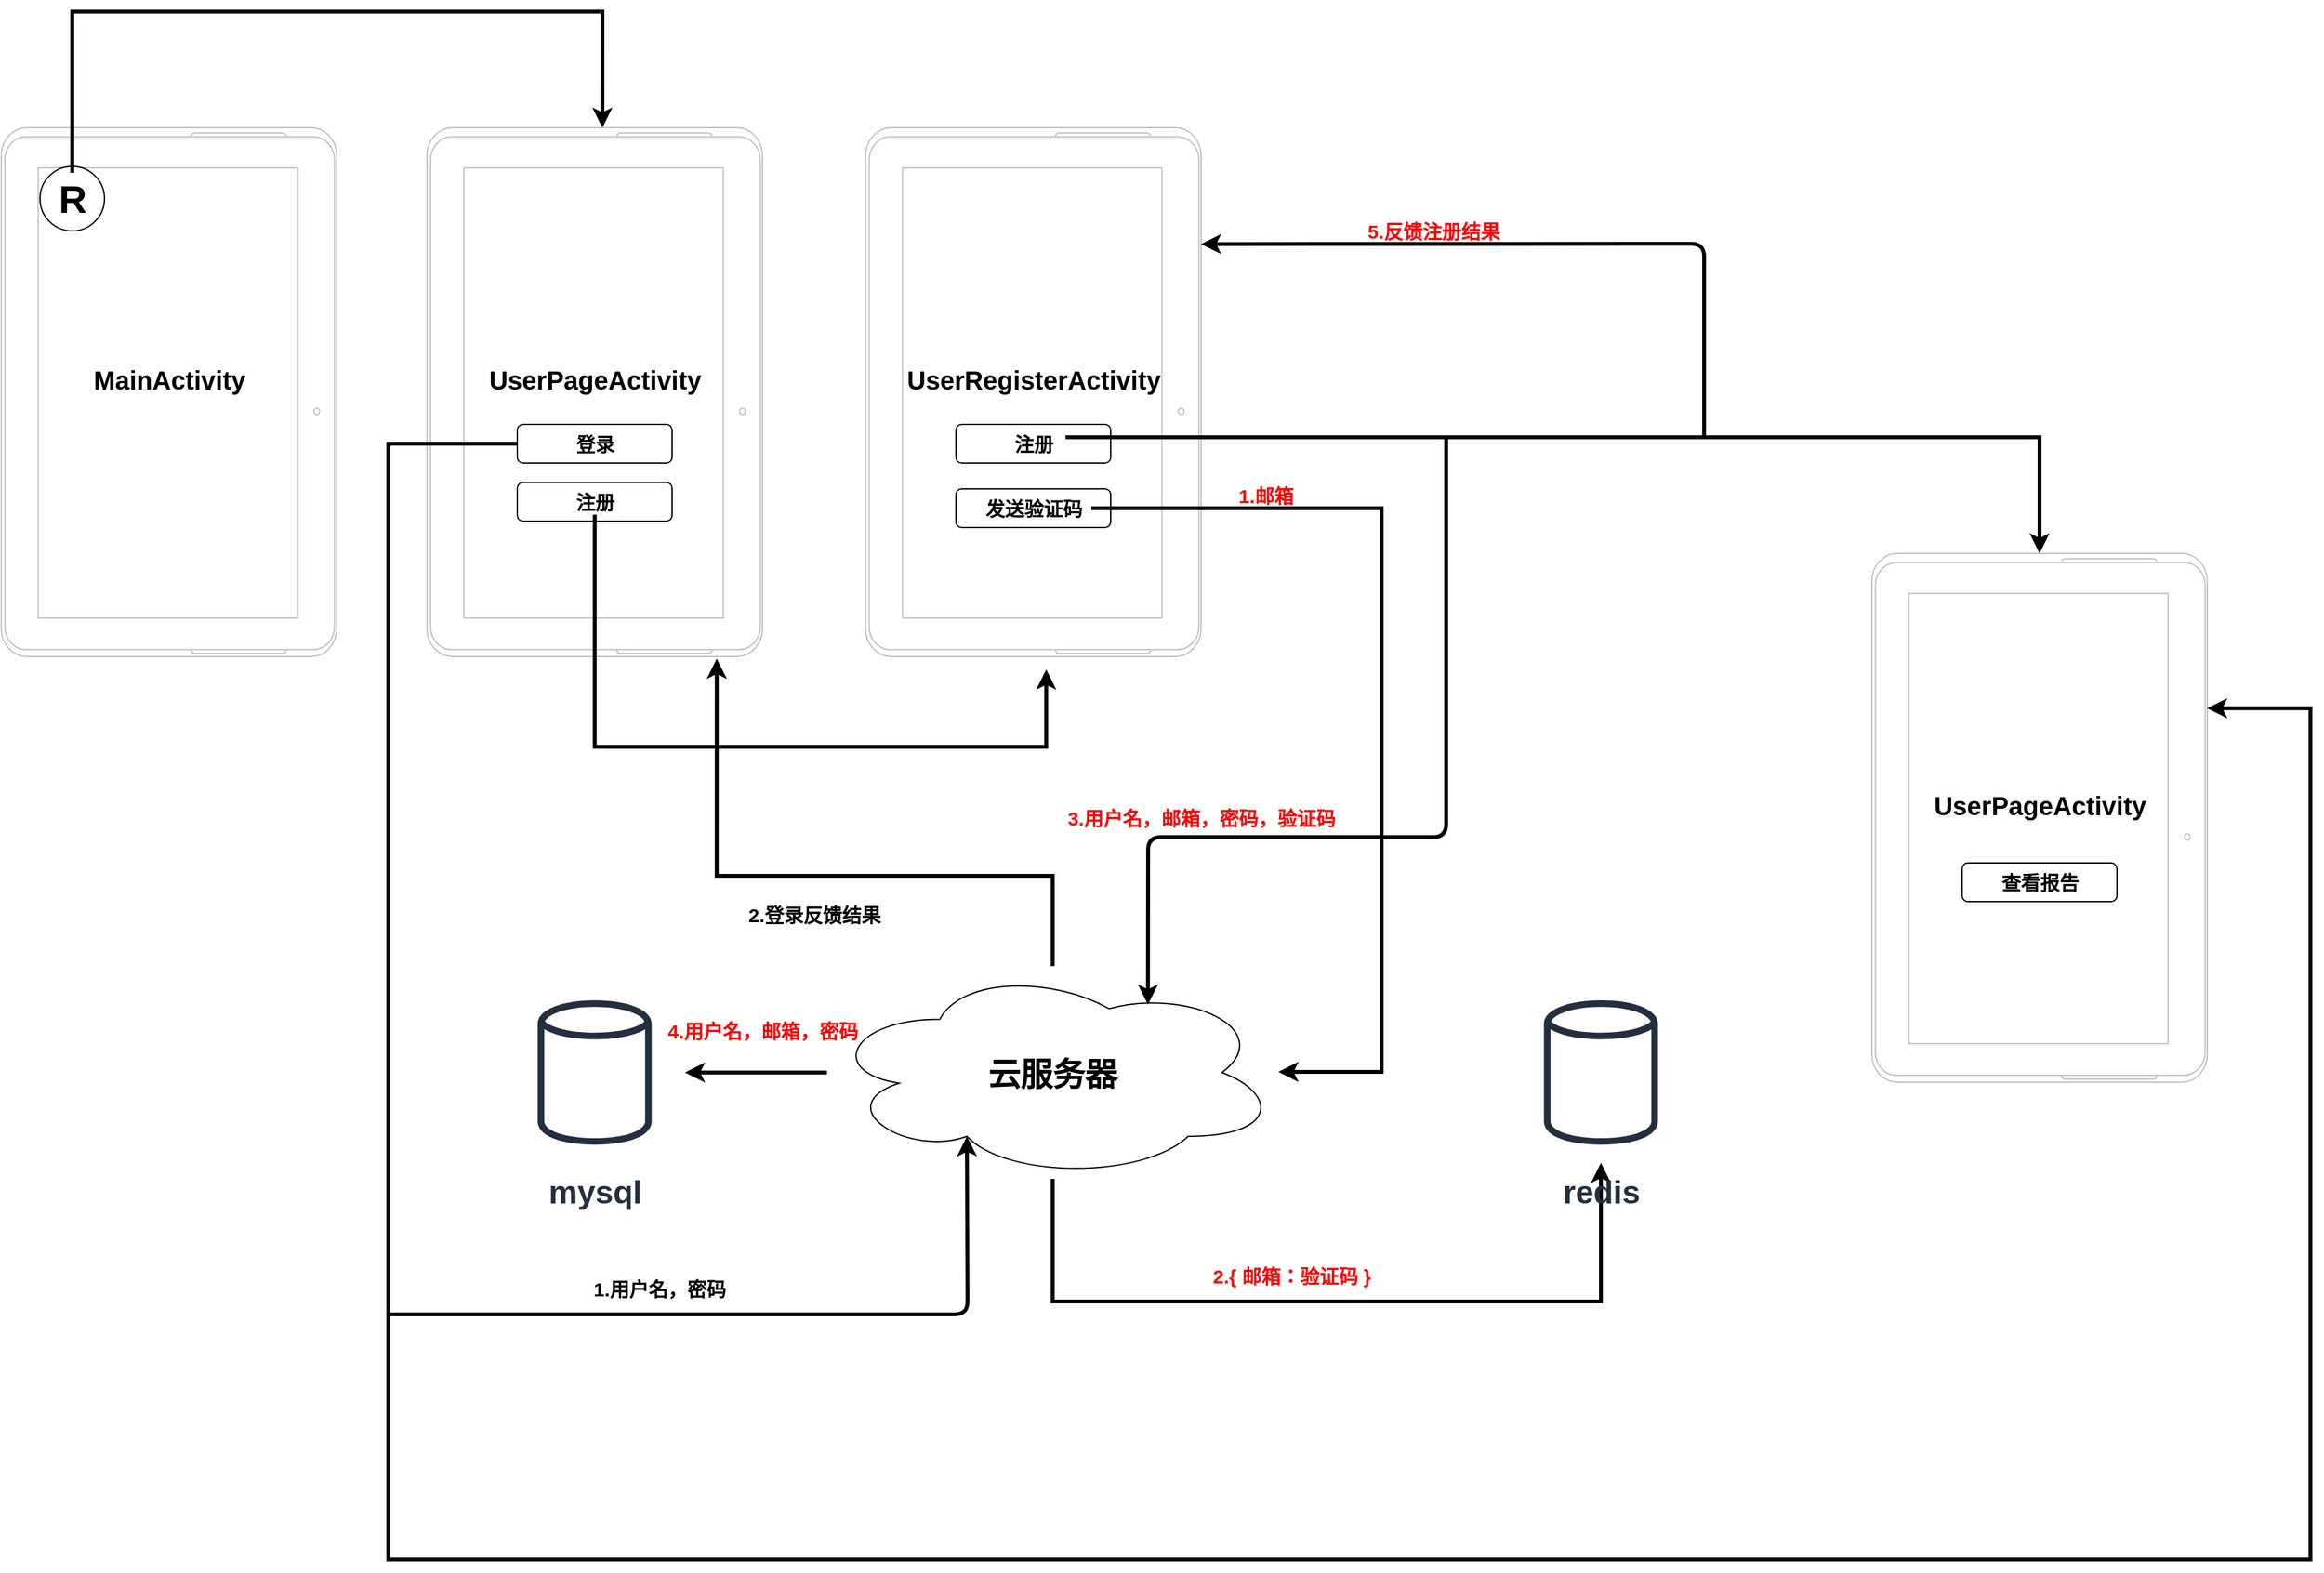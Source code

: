 <mxfile version="14.1.1" type="github">
  <diagram id="mDZLRjDJ_hvgON_GbtkW" name="Page-1">
    <mxGraphModel dx="3197" dy="1270" grid="1" gridSize="10" guides="1" tooltips="1" connect="1" arrows="1" fold="1" page="1" pageScale="1" pageWidth="827" pageHeight="1169" math="0" shadow="0">
      <root>
        <mxCell id="0" />
        <mxCell id="1" parent="0" />
        <mxCell id="J_rocCRcKPg6Xyfqivn3-7" value="" style="group" parent="1" vertex="1" connectable="0">
          <mxGeometry x="-770" y="310" width="260" height="410" as="geometry" />
        </mxCell>
        <mxCell id="J_rocCRcKPg6Xyfqivn3-1" value="" style="verticalLabelPosition=bottom;verticalAlign=top;html=1;shadow=0;dashed=0;strokeWidth=1;shape=mxgraph.android.tab2;strokeColor=#c0c0c0;" parent="J_rocCRcKPg6Xyfqivn3-7" vertex="1">
          <mxGeometry width="260" height="410" as="geometry" />
        </mxCell>
        <mxCell id="J_rocCRcKPg6Xyfqivn3-3" value="&lt;font style=&quot;vertical-align: inherit; font-size: 20px;&quot;&gt;&lt;font style=&quot;vertical-align: inherit; font-size: 20px;&quot;&gt;&lt;font style=&quot;vertical-align: inherit; font-size: 20px;&quot;&gt;&lt;font style=&quot;vertical-align: inherit; font-size: 20px;&quot;&gt;MainActivity&lt;/font&gt;&lt;/font&gt;&lt;/font&gt;&lt;/font&gt;" style="text;html=1;resizable=0;autosize=1;align=center;verticalAlign=middle;points=[];fillColor=none;strokeColor=none;rounded=0;fontStyle=1;fontSize=20;" parent="J_rocCRcKPg6Xyfqivn3-7" vertex="1">
          <mxGeometry x="65" y="180" width="130" height="30" as="geometry" />
        </mxCell>
        <mxCell id="J_rocCRcKPg6Xyfqivn3-4" value="" style="ellipse;whiteSpace=wrap;html=1;aspect=fixed;fontSize=20;" parent="J_rocCRcKPg6Xyfqivn3-7" vertex="1">
          <mxGeometry x="30" y="30" width="50" height="50" as="geometry" />
        </mxCell>
        <mxCell id="J_rocCRcKPg6Xyfqivn3-5" value="&lt;font style=&quot;vertical-align: inherit; font-size: 30px;&quot;&gt;&lt;font style=&quot;vertical-align: inherit; font-size: 30px;&quot;&gt;&lt;font style=&quot;vertical-align: inherit; font-size: 30px;&quot;&gt;&lt;font style=&quot;vertical-align: inherit; font-size: 30px;&quot;&gt;&lt;font style=&quot;vertical-align: inherit; font-size: 30px;&quot;&gt;&lt;font style=&quot;vertical-align: inherit; font-size: 30px;&quot;&gt;&lt;font style=&quot;vertical-align: inherit; font-size: 30px;&quot;&gt;&lt;font style=&quot;vertical-align: inherit; font-size: 30px;&quot;&gt;R&lt;/font&gt;&lt;/font&gt;&lt;/font&gt;&lt;/font&gt;&lt;/font&gt;&lt;/font&gt;&lt;/font&gt;&lt;/font&gt;" style="text;html=1;resizable=0;autosize=1;align=center;verticalAlign=middle;points=[];fillColor=none;strokeColor=none;rounded=0;fontSize=30;fontStyle=1" parent="J_rocCRcKPg6Xyfqivn3-7" vertex="1">
          <mxGeometry x="35" y="35" width="40" height="40" as="geometry" />
        </mxCell>
        <mxCell id="JdTl2YU2nar3yQbTGPbS-1" value="" style="group" vertex="1" connectable="0" parent="1">
          <mxGeometry x="-440" y="310" width="260" height="410" as="geometry" />
        </mxCell>
        <mxCell id="JdTl2YU2nar3yQbTGPbS-2" value="" style="verticalLabelPosition=bottom;verticalAlign=top;html=1;shadow=0;dashed=0;strokeWidth=1;shape=mxgraph.android.tab2;strokeColor=#c0c0c0;" vertex="1" parent="JdTl2YU2nar3yQbTGPbS-1">
          <mxGeometry width="260" height="410" as="geometry" />
        </mxCell>
        <mxCell id="JdTl2YU2nar3yQbTGPbS-3" value="&lt;font style=&quot;vertical-align: inherit ; font-size: 20px&quot;&gt;&lt;font style=&quot;vertical-align: inherit ; font-size: 20px&quot;&gt;&lt;font style=&quot;vertical-align: inherit ; font-size: 20px&quot;&gt;&lt;font style=&quot;vertical-align: inherit ; font-size: 20px&quot;&gt;UserPageActivity&lt;/font&gt;&lt;/font&gt;&lt;/font&gt;&lt;/font&gt;" style="text;html=1;resizable=0;autosize=1;align=center;verticalAlign=middle;points=[];fillColor=none;strokeColor=none;rounded=0;fontStyle=1;fontSize=20;" vertex="1" parent="JdTl2YU2nar3yQbTGPbS-1">
          <mxGeometry x="40" y="180" width="180" height="30" as="geometry" />
        </mxCell>
        <mxCell id="JdTl2YU2nar3yQbTGPbS-8" value="" style="group" vertex="1" connectable="0" parent="JdTl2YU2nar3yQbTGPbS-1">
          <mxGeometry x="70" y="230" width="120" height="30" as="geometry" />
        </mxCell>
        <mxCell id="JdTl2YU2nar3yQbTGPbS-6" value="" style="rounded=1;whiteSpace=wrap;html=1;" vertex="1" parent="JdTl2YU2nar3yQbTGPbS-8">
          <mxGeometry width="120" height="30" as="geometry" />
        </mxCell>
        <mxCell id="JdTl2YU2nar3yQbTGPbS-7" value="&lt;b&gt;&lt;font style=&quot;font-size: 15px&quot;&gt;登录&lt;/font&gt;&lt;/b&gt;" style="text;html=1;resizable=0;autosize=1;align=center;verticalAlign=middle;points=[];fillColor=none;strokeColor=none;rounded=0;" vertex="1" parent="JdTl2YU2nar3yQbTGPbS-8">
          <mxGeometry x="35" y="5" width="50" height="20" as="geometry" />
        </mxCell>
        <mxCell id="JdTl2YU2nar3yQbTGPbS-9" value="" style="group" vertex="1" connectable="0" parent="JdTl2YU2nar3yQbTGPbS-1">
          <mxGeometry x="70" y="275" width="120" height="30" as="geometry" />
        </mxCell>
        <mxCell id="JdTl2YU2nar3yQbTGPbS-10" value="" style="rounded=1;whiteSpace=wrap;html=1;" vertex="1" parent="JdTl2YU2nar3yQbTGPbS-9">
          <mxGeometry width="120" height="30" as="geometry" />
        </mxCell>
        <mxCell id="JdTl2YU2nar3yQbTGPbS-11" value="&lt;b&gt;&lt;font style=&quot;font-size: 15px&quot;&gt;注册&lt;/font&gt;&lt;/b&gt;" style="text;html=1;resizable=0;autosize=1;align=center;verticalAlign=middle;points=[];fillColor=none;strokeColor=none;rounded=0;" vertex="1" parent="JdTl2YU2nar3yQbTGPbS-9">
          <mxGeometry x="35" y="5" width="50" height="20" as="geometry" />
        </mxCell>
        <mxCell id="JdTl2YU2nar3yQbTGPbS-13" style="edgeStyle=orthogonalEdgeStyle;rounded=0;orthogonalLoop=1;jettySize=auto;html=1;entryX=0.523;entryY=0;entryDx=0;entryDy=0;entryPerimeter=0;strokeWidth=3;" edge="1" parent="1" source="J_rocCRcKPg6Xyfqivn3-5" target="JdTl2YU2nar3yQbTGPbS-2">
          <mxGeometry relative="1" as="geometry">
            <Array as="points">
              <mxPoint x="-715" y="220" />
              <mxPoint x="-304" y="220" />
            </Array>
          </mxGeometry>
        </mxCell>
        <mxCell id="JdTl2YU2nar3yQbTGPbS-14" value="" style="group" vertex="1" connectable="0" parent="1">
          <mxGeometry x="-100" y="310" width="260" height="410" as="geometry" />
        </mxCell>
        <mxCell id="JdTl2YU2nar3yQbTGPbS-15" value="" style="verticalLabelPosition=bottom;verticalAlign=top;html=1;shadow=0;dashed=0;strokeWidth=1;shape=mxgraph.android.tab2;strokeColor=#c0c0c0;" vertex="1" parent="JdTl2YU2nar3yQbTGPbS-14">
          <mxGeometry width="260" height="410" as="geometry" />
        </mxCell>
        <mxCell id="JdTl2YU2nar3yQbTGPbS-16" value="&lt;font style=&quot;vertical-align: inherit ; font-size: 20px&quot;&gt;&lt;font style=&quot;vertical-align: inherit ; font-size: 20px&quot;&gt;&lt;font style=&quot;vertical-align: inherit ; font-size: 20px&quot;&gt;&lt;font style=&quot;vertical-align: inherit ; font-size: 20px&quot;&gt;UserRegisterActivity&lt;/font&gt;&lt;/font&gt;&lt;/font&gt;&lt;/font&gt;" style="text;html=1;resizable=0;autosize=1;align=center;verticalAlign=middle;points=[];fillColor=none;strokeColor=none;rounded=0;fontStyle=1;fontSize=20;" vertex="1" parent="JdTl2YU2nar3yQbTGPbS-14">
          <mxGeometry x="25" y="180" width="210" height="30" as="geometry" />
        </mxCell>
        <mxCell id="JdTl2YU2nar3yQbTGPbS-19" value="" style="group" vertex="1" connectable="0" parent="JdTl2YU2nar3yQbTGPbS-14">
          <mxGeometry x="70" y="230" width="120" height="30" as="geometry" />
        </mxCell>
        <mxCell id="JdTl2YU2nar3yQbTGPbS-20" value="" style="rounded=1;whiteSpace=wrap;html=1;" vertex="1" parent="JdTl2YU2nar3yQbTGPbS-19">
          <mxGeometry width="120" height="30" as="geometry" />
        </mxCell>
        <mxCell id="JdTl2YU2nar3yQbTGPbS-21" value="&lt;b&gt;&lt;font style=&quot;font-size: 15px&quot;&gt;注册&lt;/font&gt;&lt;/b&gt;" style="text;html=1;resizable=0;autosize=1;align=center;verticalAlign=middle;points=[];fillColor=none;strokeColor=none;rounded=0;" vertex="1" parent="JdTl2YU2nar3yQbTGPbS-19">
          <mxGeometry x="35" y="5" width="50" height="20" as="geometry" />
        </mxCell>
        <mxCell id="JdTl2YU2nar3yQbTGPbS-22" value="" style="group" vertex="1" connectable="0" parent="JdTl2YU2nar3yQbTGPbS-14">
          <mxGeometry x="70" y="280" width="120" height="30" as="geometry" />
        </mxCell>
        <mxCell id="JdTl2YU2nar3yQbTGPbS-23" value="" style="rounded=1;whiteSpace=wrap;html=1;" vertex="1" parent="JdTl2YU2nar3yQbTGPbS-22">
          <mxGeometry width="120" height="30" as="geometry" />
        </mxCell>
        <mxCell id="JdTl2YU2nar3yQbTGPbS-24" value="&lt;b&gt;&lt;font style=&quot;font-size: 15px&quot;&gt;发送验证码&lt;/font&gt;&lt;/b&gt;" style="text;html=1;resizable=0;autosize=1;align=center;verticalAlign=middle;points=[];fillColor=none;strokeColor=none;rounded=0;" vertex="1" parent="JdTl2YU2nar3yQbTGPbS-22">
          <mxGeometry x="15" y="5" width="90" height="20" as="geometry" />
        </mxCell>
        <mxCell id="JdTl2YU2nar3yQbTGPbS-25" style="edgeStyle=orthogonalEdgeStyle;rounded=0;orthogonalLoop=1;jettySize=auto;html=1;strokeWidth=3;" edge="1" parent="1" source="JdTl2YU2nar3yQbTGPbS-11">
          <mxGeometry relative="1" as="geometry">
            <mxPoint x="40" y="730" as="targetPoint" />
            <Array as="points">
              <mxPoint x="-310" y="790" />
              <mxPoint x="40" y="790" />
            </Array>
          </mxGeometry>
        </mxCell>
        <mxCell id="JdTl2YU2nar3yQbTGPbS-56" style="edgeStyle=orthogonalEdgeStyle;rounded=0;orthogonalLoop=1;jettySize=auto;html=1;strokeWidth=3;" edge="1" parent="1" source="JdTl2YU2nar3yQbTGPbS-26" target="JdTl2YU2nar3yQbTGPbS-36">
          <mxGeometry relative="1" as="geometry">
            <Array as="points">
              <mxPoint x="45" y="1220" />
              <mxPoint x="470" y="1220" />
            </Array>
          </mxGeometry>
        </mxCell>
        <mxCell id="JdTl2YU2nar3yQbTGPbS-58" style="edgeStyle=orthogonalEdgeStyle;rounded=0;orthogonalLoop=1;jettySize=auto;html=1;strokeWidth=3;" edge="1" parent="1" source="JdTl2YU2nar3yQbTGPbS-26" target="JdTl2YU2nar3yQbTGPbS-47">
          <mxGeometry relative="1" as="geometry" />
        </mxCell>
        <mxCell id="JdTl2YU2nar3yQbTGPbS-64" style="edgeStyle=orthogonalEdgeStyle;rounded=0;orthogonalLoop=1;jettySize=auto;html=1;entryX=0.864;entryY=1.004;entryDx=0;entryDy=0;entryPerimeter=0;strokeWidth=3;" edge="1" parent="1" source="JdTl2YU2nar3yQbTGPbS-26" target="JdTl2YU2nar3yQbTGPbS-2">
          <mxGeometry relative="1" as="geometry">
            <Array as="points">
              <mxPoint x="45" y="890" />
              <mxPoint x="-215" y="890" />
            </Array>
          </mxGeometry>
        </mxCell>
        <mxCell id="JdTl2YU2nar3yQbTGPbS-26" value="&lt;font size=&quot;1&quot;&gt;&lt;b style=&quot;font-size: 25px&quot;&gt;云服务器&lt;/b&gt;&lt;/font&gt;" style="ellipse;shape=cloud;whiteSpace=wrap;html=1;align=center;" vertex="1" parent="1">
          <mxGeometry x="-130" y="960" width="350" height="165" as="geometry" />
        </mxCell>
        <mxCell id="JdTl2YU2nar3yQbTGPbS-28" value="&lt;b&gt;&lt;font style=&quot;font-size: 15px&quot; color=&quot;#ff0000&quot;&gt;1.邮箱&lt;/font&gt;&lt;/b&gt;" style="text;html=1;resizable=0;autosize=1;align=center;verticalAlign=middle;points=[];fillColor=none;strokeColor=none;rounded=0;" vertex="1" parent="1">
          <mxGeometry x="180" y="585" width="60" height="20" as="geometry" />
        </mxCell>
        <mxCell id="JdTl2YU2nar3yQbTGPbS-35" value="&lt;b&gt;&lt;font style=&quot;font-size: 15px&quot; color=&quot;#ff0000&quot;&gt;3.用户名，邮箱，密码，验证码&lt;/font&gt;&lt;/b&gt;" style="text;html=1;resizable=0;autosize=1;align=center;verticalAlign=middle;points=[];fillColor=none;strokeColor=none;rounded=0;" vertex="1" parent="1">
          <mxGeometry x="50" y="835" width="220" height="20" as="geometry" />
        </mxCell>
        <mxCell id="JdTl2YU2nar3yQbTGPbS-36" value="&lt;font style=&quot;font-size: 25px&quot;&gt;&lt;span&gt;redis&lt;/span&gt;&lt;/font&gt;" style="outlineConnect=0;fontColor=#232F3E;gradientColor=none;strokeColor=#232F3E;fillColor=#ffffff;dashed=0;verticalLabelPosition=bottom;verticalAlign=top;align=center;html=1;fontSize=12;fontStyle=1;aspect=fixed;shape=mxgraph.aws4.resourceIcon;resIcon=mxgraph.aws4.generic_database;" vertex="1" parent="1">
          <mxGeometry x="400" y="972.5" width="140" height="140" as="geometry" />
        </mxCell>
        <mxCell id="JdTl2YU2nar3yQbTGPbS-38" value="&lt;b&gt;&lt;font style=&quot;font-size: 15px&quot; color=&quot;#ff0000&quot;&gt;2.{ 邮箱：验证码 }&lt;/font&gt;&lt;/b&gt;" style="text;html=1;resizable=0;autosize=1;align=center;verticalAlign=middle;points=[];fillColor=none;strokeColor=none;rounded=0;" vertex="1" parent="1">
          <mxGeometry x="160" y="1190" width="140" height="20" as="geometry" />
        </mxCell>
        <mxCell id="JdTl2YU2nar3yQbTGPbS-41" value="&lt;b&gt;&lt;font style=&quot;font-size: 15px&quot; color=&quot;#ff0000&quot;&gt;5.反馈注册结果&lt;/font&gt;&lt;/b&gt;" style="text;html=1;resizable=0;autosize=1;align=center;verticalAlign=middle;points=[];fillColor=none;strokeColor=none;rounded=0;" vertex="1" parent="1">
          <mxGeometry x="280" y="380" width="120" height="20" as="geometry" />
        </mxCell>
        <mxCell id="JdTl2YU2nar3yQbTGPbS-42" value="" style="group" vertex="1" connectable="0" parent="1">
          <mxGeometry x="680" y="640" width="260" height="410" as="geometry" />
        </mxCell>
        <mxCell id="JdTl2YU2nar3yQbTGPbS-43" value="" style="verticalLabelPosition=bottom;verticalAlign=top;html=1;shadow=0;dashed=0;strokeWidth=1;shape=mxgraph.android.tab2;strokeColor=#c0c0c0;" vertex="1" parent="JdTl2YU2nar3yQbTGPbS-42">
          <mxGeometry width="260" height="410" as="geometry" />
        </mxCell>
        <mxCell id="JdTl2YU2nar3yQbTGPbS-44" value="&lt;font style=&quot;vertical-align: inherit ; font-size: 20px&quot;&gt;&lt;font style=&quot;vertical-align: inherit ; font-size: 20px&quot;&gt;&lt;font style=&quot;vertical-align: inherit ; font-size: 20px&quot;&gt;&lt;font style=&quot;vertical-align: inherit ; font-size: 20px&quot;&gt;UserPageActivity&lt;/font&gt;&lt;/font&gt;&lt;/font&gt;&lt;/font&gt;" style="text;html=1;resizable=0;autosize=1;align=center;verticalAlign=middle;points=[];fillColor=none;strokeColor=none;rounded=0;fontStyle=1;fontSize=20;" vertex="1" parent="JdTl2YU2nar3yQbTGPbS-42">
          <mxGeometry x="40" y="180" width="180" height="30" as="geometry" />
        </mxCell>
        <mxCell id="JdTl2YU2nar3yQbTGPbS-52" value="" style="group" vertex="1" connectable="0" parent="JdTl2YU2nar3yQbTGPbS-42">
          <mxGeometry x="70" y="240" width="120" height="30" as="geometry" />
        </mxCell>
        <mxCell id="JdTl2YU2nar3yQbTGPbS-53" value="" style="rounded=1;whiteSpace=wrap;html=1;" vertex="1" parent="JdTl2YU2nar3yQbTGPbS-52">
          <mxGeometry width="120" height="30" as="geometry" />
        </mxCell>
        <mxCell id="JdTl2YU2nar3yQbTGPbS-54" value="&lt;b&gt;&lt;font style=&quot;font-size: 15px&quot;&gt;查看报告&lt;/font&gt;&lt;/b&gt;" style="text;html=1;resizable=0;autosize=1;align=center;verticalAlign=middle;points=[];fillColor=none;strokeColor=none;rounded=0;" vertex="1" parent="JdTl2YU2nar3yQbTGPbS-52">
          <mxGeometry x="20" y="5" width="80" height="20" as="geometry" />
        </mxCell>
        <mxCell id="JdTl2YU2nar3yQbTGPbS-47" value="&lt;font style=&quot;font-size: 25px&quot;&gt;&lt;span&gt;mysql&lt;/span&gt;&lt;/font&gt;" style="outlineConnect=0;fontColor=#232F3E;gradientColor=none;strokeColor=#232F3E;fillColor=#ffffff;dashed=0;verticalLabelPosition=bottom;verticalAlign=top;align=center;html=1;fontSize=12;fontStyle=1;aspect=fixed;shape=mxgraph.aws4.resourceIcon;resIcon=mxgraph.aws4.generic_database;" vertex="1" parent="1">
          <mxGeometry x="-380" y="972.5" width="140" height="140" as="geometry" />
        </mxCell>
        <mxCell id="JdTl2YU2nar3yQbTGPbS-49" value="&lt;b&gt;&lt;font style=&quot;font-size: 15px&quot; color=&quot;#ff0000&quot;&gt;4.用户名，邮箱，密码&lt;/font&gt;&lt;/b&gt;" style="text;html=1;resizable=0;autosize=1;align=center;verticalAlign=middle;points=[];fillColor=none;strokeColor=none;rounded=0;" vertex="1" parent="1">
          <mxGeometry x="-260" y="1000" width="160" height="20" as="geometry" />
        </mxCell>
        <mxCell id="JdTl2YU2nar3yQbTGPbS-51" style="edgeStyle=orthogonalEdgeStyle;rounded=0;orthogonalLoop=1;jettySize=auto;html=1;strokeWidth=3;" edge="1" parent="1" source="JdTl2YU2nar3yQbTGPbS-21" target="JdTl2YU2nar3yQbTGPbS-43">
          <mxGeometry relative="1" as="geometry">
            <Array as="points">
              <mxPoint x="810" y="550" />
            </Array>
          </mxGeometry>
        </mxCell>
        <mxCell id="JdTl2YU2nar3yQbTGPbS-55" style="edgeStyle=orthogonalEdgeStyle;rounded=0;orthogonalLoop=1;jettySize=auto;html=1;strokeWidth=3;" edge="1" parent="1" source="JdTl2YU2nar3yQbTGPbS-24" target="JdTl2YU2nar3yQbTGPbS-26">
          <mxGeometry relative="1" as="geometry">
            <Array as="points">
              <mxPoint x="300" y="605" />
              <mxPoint x="300" y="1042" />
            </Array>
          </mxGeometry>
        </mxCell>
        <mxCell id="JdTl2YU2nar3yQbTGPbS-57" value="" style="endArrow=classic;html=1;strokeWidth=3;entryX=0.711;entryY=0.181;entryDx=0;entryDy=0;entryPerimeter=0;" edge="1" parent="1" target="JdTl2YU2nar3yQbTGPbS-26">
          <mxGeometry width="50" height="50" relative="1" as="geometry">
            <mxPoint x="350" y="550" as="sourcePoint" />
            <mxPoint x="130" y="860" as="targetPoint" />
            <Array as="points">
              <mxPoint x="350" y="680" />
              <mxPoint x="350" y="860" />
              <mxPoint x="119" y="860" />
            </Array>
          </mxGeometry>
        </mxCell>
        <mxCell id="JdTl2YU2nar3yQbTGPbS-59" value="" style="endArrow=classic;html=1;strokeWidth=3;entryX=1;entryY=0.22;entryDx=0;entryDy=0;entryPerimeter=0;" edge="1" parent="1" target="JdTl2YU2nar3yQbTGPbS-15">
          <mxGeometry width="50" height="50" relative="1" as="geometry">
            <mxPoint x="550" y="550" as="sourcePoint" />
            <mxPoint x="390" y="580" as="targetPoint" />
            <Array as="points">
              <mxPoint x="550" y="400" />
            </Array>
          </mxGeometry>
        </mxCell>
        <mxCell id="JdTl2YU2nar3yQbTGPbS-60" style="edgeStyle=orthogonalEdgeStyle;rounded=0;orthogonalLoop=1;jettySize=auto;html=1;entryX=1;entryY=0.293;entryDx=0;entryDy=0;entryPerimeter=0;strokeWidth=3;" edge="1" parent="1" source="JdTl2YU2nar3yQbTGPbS-6" target="JdTl2YU2nar3yQbTGPbS-43">
          <mxGeometry relative="1" as="geometry">
            <Array as="points">
              <mxPoint x="-470" y="555" />
              <mxPoint x="-470" y="1420" />
              <mxPoint x="1020" y="1420" />
              <mxPoint x="1020" y="760" />
            </Array>
          </mxGeometry>
        </mxCell>
        <mxCell id="JdTl2YU2nar3yQbTGPbS-61" value="" style="endArrow=classic;html=1;strokeWidth=3;entryX=0.31;entryY=0.8;entryDx=0;entryDy=0;entryPerimeter=0;" edge="1" parent="1" target="JdTl2YU2nar3yQbTGPbS-26">
          <mxGeometry width="50" height="50" relative="1" as="geometry">
            <mxPoint x="-470" y="1230" as="sourcePoint" />
            <mxPoint x="350" y="820" as="targetPoint" />
            <Array as="points">
              <mxPoint x="-21" y="1230" />
            </Array>
          </mxGeometry>
        </mxCell>
        <mxCell id="JdTl2YU2nar3yQbTGPbS-62" value="&lt;span style=&quot;font-size: 15px&quot;&gt;&lt;b&gt;1.用户名，密码&lt;/b&gt;&lt;/span&gt;" style="text;html=1;resizable=0;autosize=1;align=center;verticalAlign=middle;points=[];fillColor=none;strokeColor=none;rounded=0;" vertex="1" parent="1">
          <mxGeometry x="-320" y="1200" width="120" height="20" as="geometry" />
        </mxCell>
        <mxCell id="JdTl2YU2nar3yQbTGPbS-65" value="&lt;b&gt;&lt;font style=&quot;font-size: 15px&quot;&gt;2.登录反馈结果&lt;/font&gt;&lt;/b&gt;" style="text;html=1;resizable=0;autosize=1;align=center;verticalAlign=middle;points=[];fillColor=none;strokeColor=none;rounded=0;" vertex="1" parent="1">
          <mxGeometry x="-200" y="910" width="120" height="20" as="geometry" />
        </mxCell>
      </root>
    </mxGraphModel>
  </diagram>
</mxfile>
